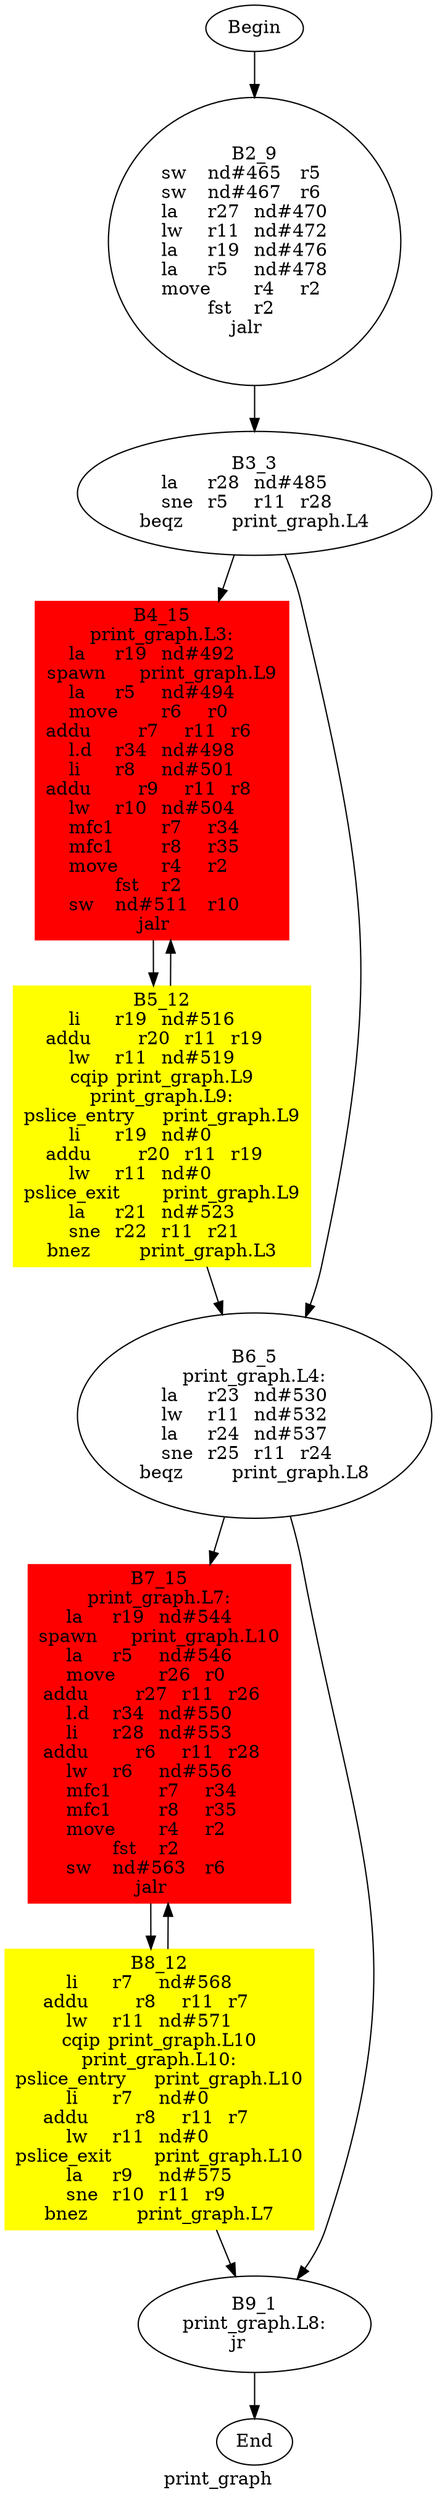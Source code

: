digraph G{
	label = "print_graph"	style = "dashed";
	color = purple;
	Node0 [label = "Begin"];
	Node0 -> {Node2 }
	Node1 [label = "End"];
	Node1 -> {}
	Node2 [label = "B2_9\nsw	nd#465	r5	\nsw	nd#467	r6	\nla	r27	nd#470	\nlw	r11	nd#472	\nla	r19	nd#476	\nla	r5	nd#478	\nmove	r4	r2	\nfst	r2	\njalr	\n"];
	Node2 -> {Node3 }
	Node3 [label = "B3_3\nla	r28	nd#485	\nsne	r5	r11	r28	\nbeqz	print_graph.L4\n"];
	Node3 -> {Node4 Node6 }
	Node4 [label = "B4_15\nprint_graph.L3:\nla	r19	nd#492	\nspawn	print_graph.L9\nla	r5	nd#494	\nmove	r6	r0	\naddu	r7	r11	r6	\nl.d	r34	nd#498	\nli	r8	nd#501	\naddu	r9	r11	r8	\nlw	r10	nd#504	\nmfc1	r7	r34	\nmfc1	r8	r35	\nmove	r4	r2	\nfst	r2	\nsw	nd#511	r10	\njalr	\n"];
	Node4 -> {Node5 }
	Node5 [label = "B5_12\nli	r19	nd#516	\naddu	r20	r11	r19	\nlw	r11	nd#519	\ncqip	print_graph.L9\nprint_graph.L9:\npslice_entry	print_graph.L9\nli	r19	nd#0	\naddu	r20	r11	r19	\nlw	r11	nd#0	\npslice_exit	print_graph.L9\nla	r21	nd#523	\nsne	r22	r11	r21	\nbnez	print_graph.L3\n"];
	Node5 -> {Node6 Node4 }
	Node6 [label = "B6_5\nprint_graph.L4:\nla	r23	nd#530	\nlw	r11	nd#532	\nla	r24	nd#537	\nsne	r25	r11	r24	\nbeqz	print_graph.L8\n"];
	Node6 -> {Node7 Node9 }
	Node7 [label = "B7_15\nprint_graph.L7:\nla	r19	nd#544	\nspawn	print_graph.L10\nla	r5	nd#546	\nmove	r26	r0	\naddu	r27	r11	r26	\nl.d	r34	nd#550	\nli	r28	nd#553	\naddu	r6	r11	r28	\nlw	r6	nd#556	\nmfc1	r7	r34	\nmfc1	r8	r35	\nmove	r4	r2	\nfst	r2	\nsw	nd#563	r6	\njalr	\n"];
	Node7 -> {Node8 }
	Node8 [label = "B8_12\nli	r7	nd#568	\naddu	r8	r11	r7	\nlw	r11	nd#571	\ncqip	print_graph.L10\nprint_graph.L10:\npslice_entry	print_graph.L10\nli	r7	nd#0	\naddu	r8	r11	r7	\nlw	r11	nd#0	\npslice_exit	print_graph.L10\nla	r9	nd#575	\nsne	r10	r11	r9	\nbnez	print_graph.L7\n"];
	Node8 -> {Node9 Node7 }
	Node9 [label = "B9_1\nprint_graph.L8:\njr	\n"];
	Node9 -> {Node1 }
	Node4 [shape = box ,style=filled ,color=red];
	Node7 [shape = box ,style=filled ,color=red];
	Node5 [shape = polygon ,style=filled ,color=yellow];
	Node8 [shape = polygon ,style=filled ,color=yellow];
}
